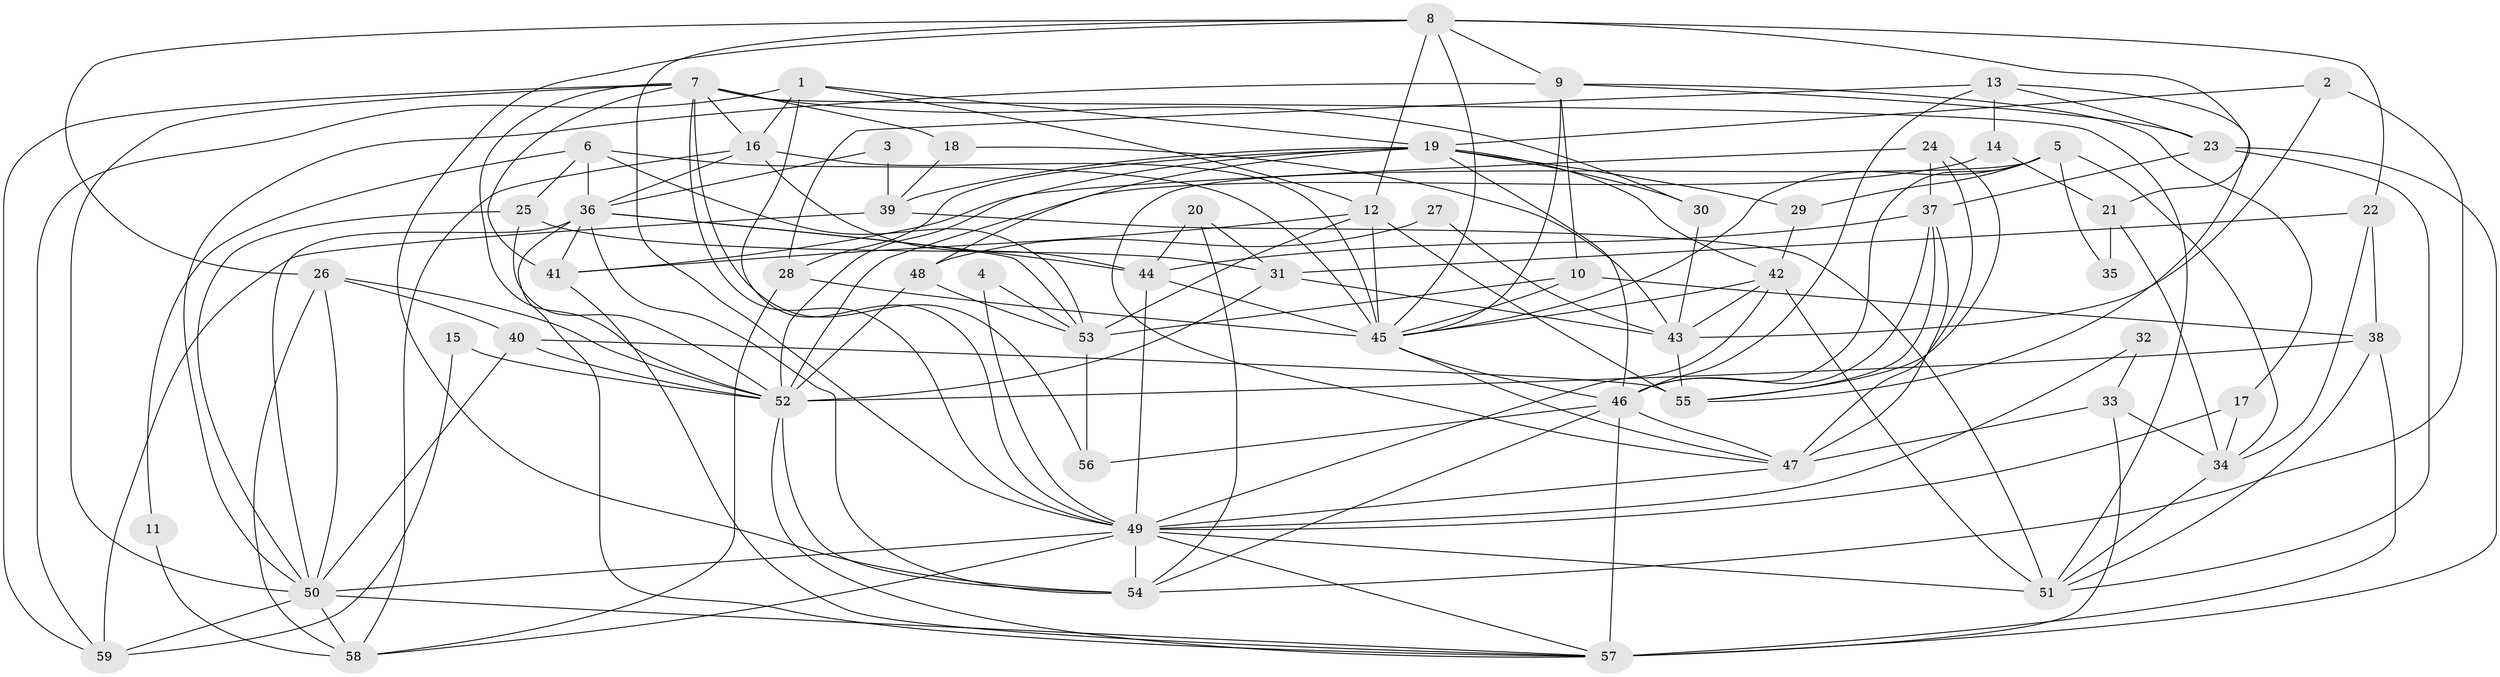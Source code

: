 // original degree distribution, {3: 0.2288135593220339, 4: 0.2796610169491525, 2: 0.1440677966101695, 5: 0.22033898305084745, 6: 0.09322033898305085, 7: 0.025423728813559324, 8: 0.00847457627118644}
// Generated by graph-tools (version 1.1) at 2025/26/03/09/25 03:26:13]
// undirected, 59 vertices, 161 edges
graph export_dot {
graph [start="1"]
  node [color=gray90,style=filled];
  1;
  2;
  3;
  4;
  5;
  6;
  7;
  8;
  9;
  10;
  11;
  12;
  13;
  14;
  15;
  16;
  17;
  18;
  19;
  20;
  21;
  22;
  23;
  24;
  25;
  26;
  27;
  28;
  29;
  30;
  31;
  32;
  33;
  34;
  35;
  36;
  37;
  38;
  39;
  40;
  41;
  42;
  43;
  44;
  45;
  46;
  47;
  48;
  49;
  50;
  51;
  52;
  53;
  54;
  55;
  56;
  57;
  58;
  59;
  1 -- 12 [weight=1.0];
  1 -- 16 [weight=1.0];
  1 -- 19 [weight=1.0];
  1 -- 49 [weight=1.0];
  1 -- 59 [weight=1.0];
  2 -- 19 [weight=1.0];
  2 -- 43 [weight=1.0];
  2 -- 54 [weight=1.0];
  3 -- 36 [weight=1.0];
  3 -- 39 [weight=1.0];
  4 -- 49 [weight=1.0];
  4 -- 53 [weight=1.0];
  5 -- 29 [weight=1.0];
  5 -- 34 [weight=1.0];
  5 -- 35 [weight=2.0];
  5 -- 45 [weight=1.0];
  5 -- 46 [weight=1.0];
  5 -- 47 [weight=1.0];
  6 -- 11 [weight=1.0];
  6 -- 25 [weight=1.0];
  6 -- 36 [weight=1.0];
  6 -- 45 [weight=1.0];
  6 -- 53 [weight=1.0];
  7 -- 16 [weight=1.0];
  7 -- 18 [weight=1.0];
  7 -- 30 [weight=2.0];
  7 -- 41 [weight=2.0];
  7 -- 49 [weight=1.0];
  7 -- 50 [weight=1.0];
  7 -- 51 [weight=1.0];
  7 -- 52 [weight=1.0];
  7 -- 56 [weight=1.0];
  7 -- 59 [weight=1.0];
  8 -- 9 [weight=1.0];
  8 -- 12 [weight=1.0];
  8 -- 21 [weight=1.0];
  8 -- 22 [weight=1.0];
  8 -- 26 [weight=1.0];
  8 -- 45 [weight=1.0];
  8 -- 49 [weight=1.0];
  8 -- 54 [weight=1.0];
  9 -- 10 [weight=1.0];
  9 -- 17 [weight=1.0];
  9 -- 23 [weight=2.0];
  9 -- 45 [weight=1.0];
  9 -- 50 [weight=2.0];
  10 -- 38 [weight=1.0];
  10 -- 45 [weight=1.0];
  10 -- 53 [weight=1.0];
  11 -- 58 [weight=1.0];
  12 -- 41 [weight=1.0];
  12 -- 45 [weight=1.0];
  12 -- 53 [weight=1.0];
  12 -- 55 [weight=2.0];
  13 -- 14 [weight=1.0];
  13 -- 23 [weight=1.0];
  13 -- 28 [weight=1.0];
  13 -- 46 [weight=1.0];
  13 -- 55 [weight=1.0];
  14 -- 21 [weight=1.0];
  14 -- 52 [weight=1.0];
  15 -- 52 [weight=1.0];
  15 -- 59 [weight=1.0];
  16 -- 36 [weight=1.0];
  16 -- 44 [weight=1.0];
  16 -- 45 [weight=1.0];
  16 -- 58 [weight=1.0];
  17 -- 34 [weight=1.0];
  17 -- 49 [weight=1.0];
  18 -- 39 [weight=1.0];
  18 -- 43 [weight=1.0];
  19 -- 28 [weight=1.0];
  19 -- 29 [weight=1.0];
  19 -- 30 [weight=1.0];
  19 -- 39 [weight=1.0];
  19 -- 42 [weight=1.0];
  19 -- 46 [weight=1.0];
  19 -- 48 [weight=1.0];
  19 -- 52 [weight=1.0];
  20 -- 31 [weight=1.0];
  20 -- 44 [weight=1.0];
  20 -- 54 [weight=1.0];
  21 -- 34 [weight=1.0];
  21 -- 35 [weight=1.0];
  22 -- 31 [weight=1.0];
  22 -- 34 [weight=1.0];
  22 -- 38 [weight=1.0];
  23 -- 37 [weight=1.0];
  23 -- 51 [weight=1.0];
  23 -- 57 [weight=1.0];
  24 -- 37 [weight=1.0];
  24 -- 41 [weight=1.0];
  24 -- 47 [weight=1.0];
  24 -- 55 [weight=1.0];
  25 -- 31 [weight=1.0];
  25 -- 50 [weight=1.0];
  25 -- 52 [weight=1.0];
  26 -- 40 [weight=1.0];
  26 -- 50 [weight=1.0];
  26 -- 52 [weight=1.0];
  26 -- 58 [weight=1.0];
  27 -- 43 [weight=1.0];
  27 -- 48 [weight=2.0];
  28 -- 45 [weight=1.0];
  28 -- 58 [weight=1.0];
  29 -- 42 [weight=1.0];
  30 -- 43 [weight=1.0];
  31 -- 43 [weight=1.0];
  31 -- 52 [weight=1.0];
  32 -- 33 [weight=1.0];
  32 -- 49 [weight=1.0];
  33 -- 34 [weight=1.0];
  33 -- 47 [weight=1.0];
  33 -- 57 [weight=2.0];
  34 -- 51 [weight=1.0];
  36 -- 41 [weight=1.0];
  36 -- 44 [weight=1.0];
  36 -- 50 [weight=1.0];
  36 -- 53 [weight=1.0];
  36 -- 54 [weight=1.0];
  36 -- 57 [weight=1.0];
  37 -- 44 [weight=1.0];
  37 -- 46 [weight=1.0];
  37 -- 47 [weight=1.0];
  37 -- 55 [weight=1.0];
  38 -- 51 [weight=1.0];
  38 -- 52 [weight=2.0];
  38 -- 57 [weight=1.0];
  39 -- 51 [weight=1.0];
  39 -- 59 [weight=1.0];
  40 -- 50 [weight=2.0];
  40 -- 52 [weight=1.0];
  40 -- 55 [weight=1.0];
  41 -- 57 [weight=1.0];
  42 -- 43 [weight=1.0];
  42 -- 45 [weight=1.0];
  42 -- 49 [weight=1.0];
  42 -- 51 [weight=1.0];
  43 -- 55 [weight=1.0];
  44 -- 45 [weight=1.0];
  44 -- 49 [weight=1.0];
  45 -- 46 [weight=2.0];
  45 -- 47 [weight=1.0];
  46 -- 47 [weight=1.0];
  46 -- 54 [weight=1.0];
  46 -- 56 [weight=2.0];
  46 -- 57 [weight=1.0];
  47 -- 49 [weight=1.0];
  48 -- 52 [weight=1.0];
  48 -- 53 [weight=1.0];
  49 -- 50 [weight=1.0];
  49 -- 51 [weight=1.0];
  49 -- 54 [weight=1.0];
  49 -- 57 [weight=1.0];
  49 -- 58 [weight=1.0];
  50 -- 57 [weight=1.0];
  50 -- 58 [weight=1.0];
  50 -- 59 [weight=1.0];
  52 -- 54 [weight=1.0];
  52 -- 57 [weight=1.0];
  53 -- 56 [weight=1.0];
}
